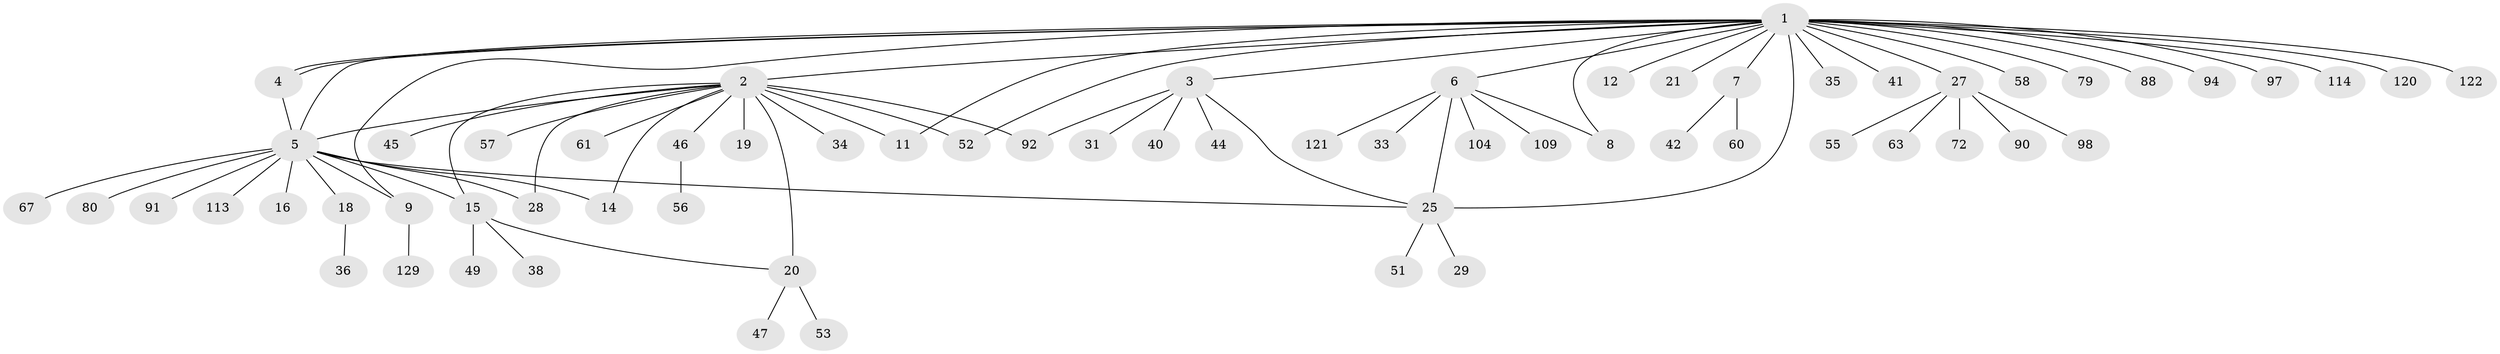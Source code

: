 // original degree distribution, {27: 0.007692307692307693, 17: 0.007692307692307693, 6: 0.007692307692307693, 5: 0.023076923076923078, 15: 0.007692307692307693, 9: 0.007692307692307693, 3: 0.03076923076923077, 4: 0.05384615384615385, 2: 0.2230769230769231, 10: 0.007692307692307693, 1: 0.6, 8: 0.015384615384615385, 7: 0.007692307692307693}
// Generated by graph-tools (version 1.1) at 2025/14/03/09/25 04:14:45]
// undirected, 65 vertices, 79 edges
graph export_dot {
graph [start="1"]
  node [color=gray90,style=filled];
  1;
  2;
  3;
  4 [super="+54+13+106"];
  5 [super="+26"];
  6 [super="+43"];
  7;
  8 [super="+77+50"];
  9 [super="+10"];
  11;
  12 [super="+93+82+37"];
  14;
  15 [super="+87+96+65+107+86+39+17+24"];
  16;
  18 [super="+30"];
  19 [super="+118"];
  20 [super="+95+123+85+75"];
  21;
  25 [super="+69+74+117+124+68"];
  27 [super="+32"];
  28 [super="+115+78"];
  29;
  31;
  33;
  34;
  35;
  36;
  38;
  40;
  41 [super="+48"];
  42;
  44;
  45;
  46 [super="+127+105"];
  47;
  49 [super="+70"];
  51;
  52;
  53;
  55;
  56 [super="+66+64"];
  57 [super="+101"];
  58;
  60 [super="+73+83+84+89"];
  61;
  63;
  67 [super="+100"];
  72;
  79;
  80;
  88 [super="+130"];
  90;
  91;
  92 [super="+119"];
  94;
  97;
  98;
  104;
  109;
  113;
  114;
  120;
  121;
  122;
  129;
  1 -- 2;
  1 -- 3;
  1 -- 4;
  1 -- 4;
  1 -- 5;
  1 -- 6;
  1 -- 7;
  1 -- 8;
  1 -- 9;
  1 -- 11;
  1 -- 12;
  1 -- 21;
  1 -- 27;
  1 -- 35;
  1 -- 41;
  1 -- 52;
  1 -- 58;
  1 -- 79;
  1 -- 88 [weight=2];
  1 -- 94;
  1 -- 97;
  1 -- 114;
  1 -- 120;
  1 -- 122;
  1 -- 25 [weight=2];
  2 -- 5;
  2 -- 11;
  2 -- 14;
  2 -- 19 [weight=2];
  2 -- 20 [weight=2];
  2 -- 28;
  2 -- 34;
  2 -- 45;
  2 -- 46;
  2 -- 52;
  2 -- 57;
  2 -- 61;
  2 -- 92;
  2 -- 15;
  3 -- 31;
  3 -- 40;
  3 -- 44;
  3 -- 92;
  3 -- 25;
  4 -- 5;
  5 -- 9;
  5 -- 14;
  5 -- 15;
  5 -- 16;
  5 -- 18;
  5 -- 28;
  5 -- 67;
  5 -- 80;
  5 -- 91;
  5 -- 113;
  5 -- 25;
  6 -- 8;
  6 -- 25 [weight=2];
  6 -- 33;
  6 -- 104;
  6 -- 109;
  6 -- 121;
  7 -- 42;
  7 -- 60;
  9 -- 129;
  15 -- 49;
  15 -- 20;
  15 -- 38;
  18 -- 36;
  20 -- 47;
  20 -- 53;
  25 -- 29;
  25 -- 51;
  27 -- 55;
  27 -- 63;
  27 -- 72;
  27 -- 90;
  27 -- 98;
  46 -- 56;
}
